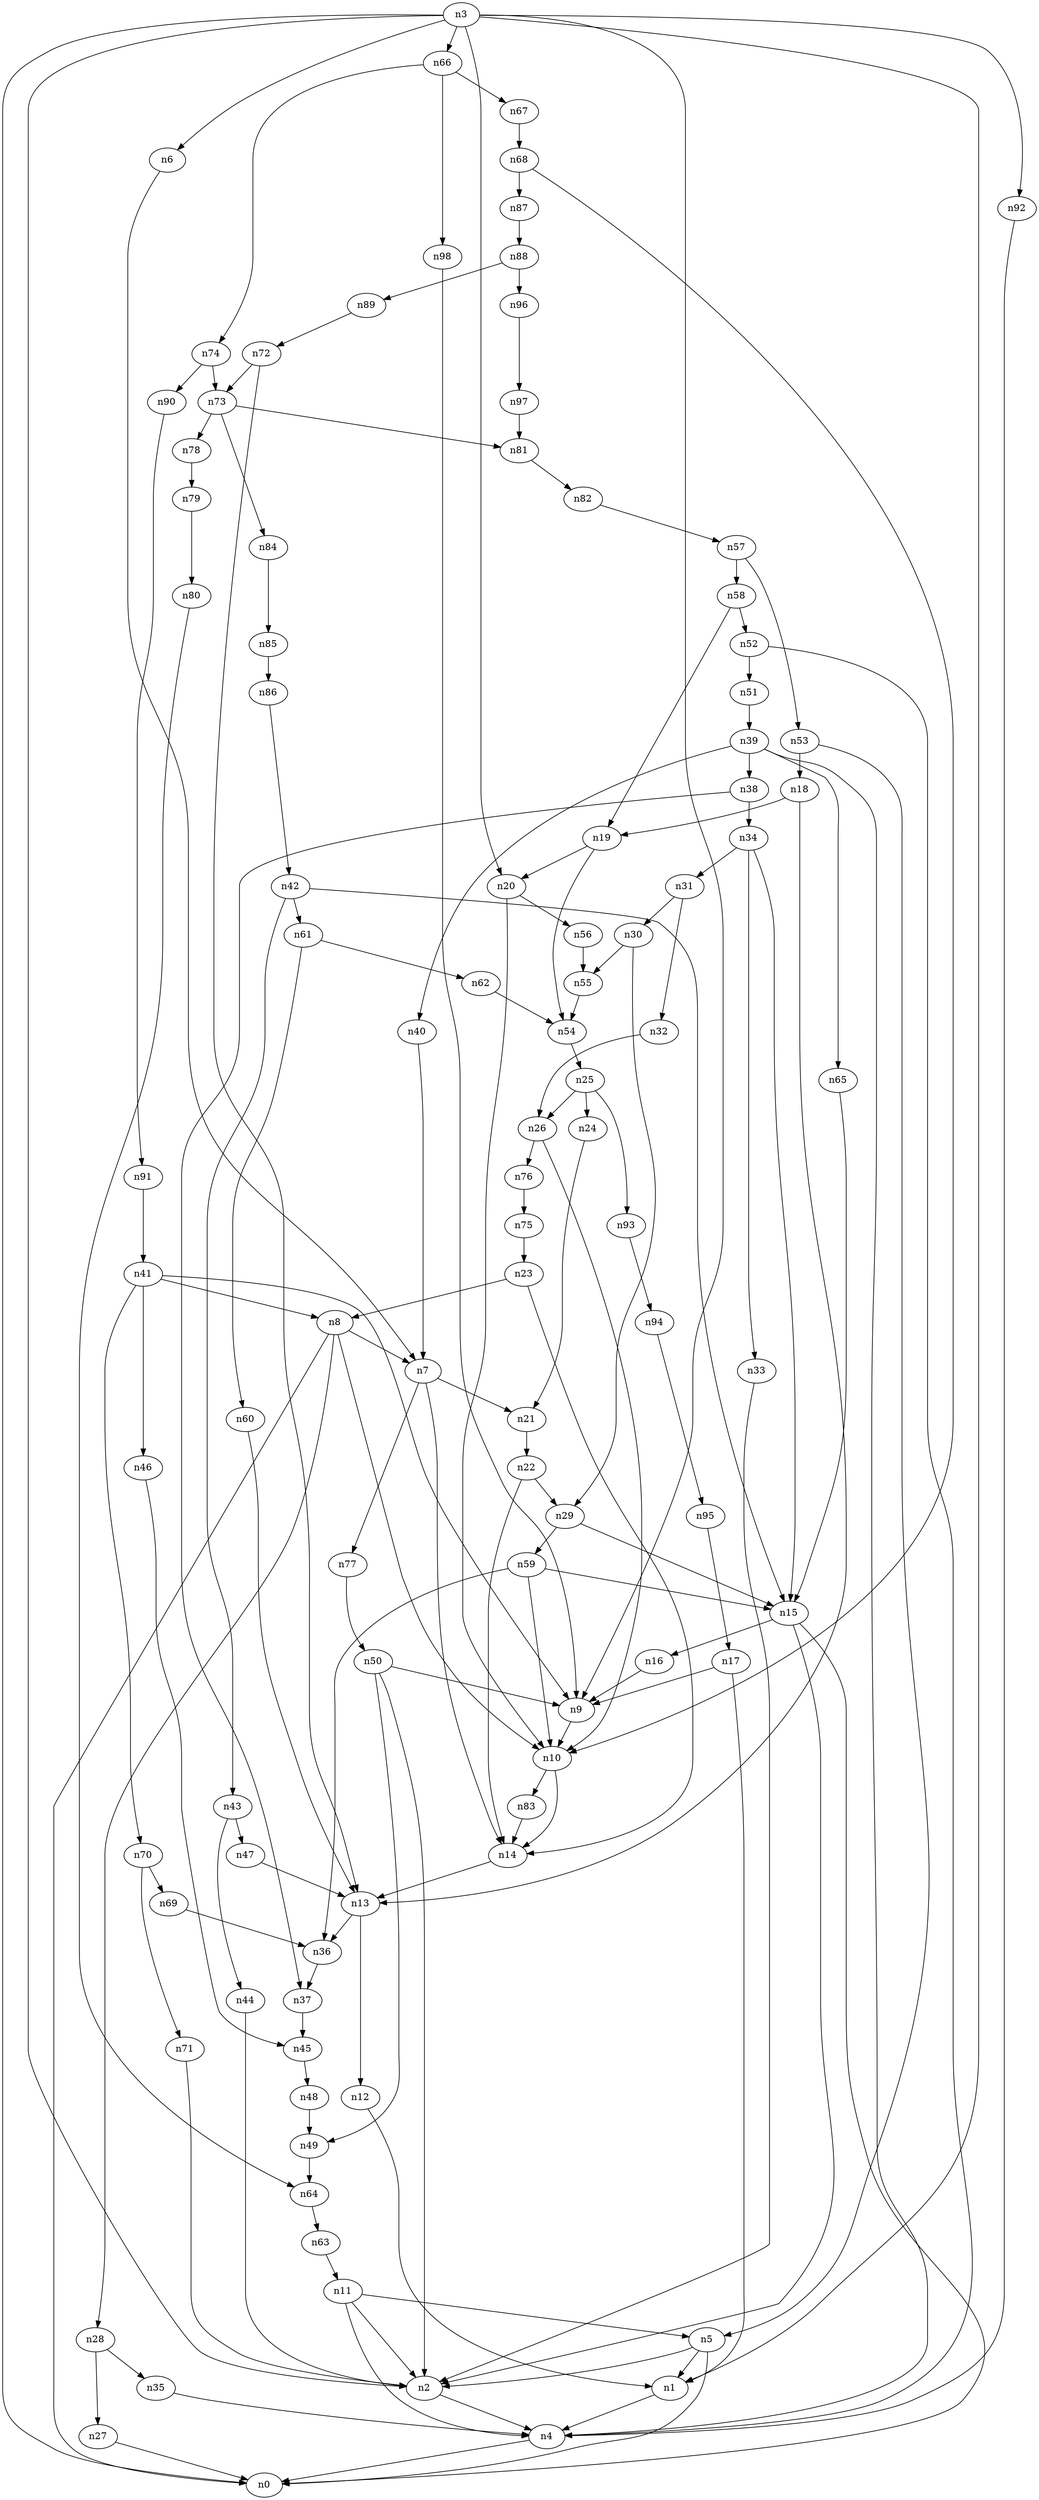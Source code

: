 digraph G {
	n1 -> n4	 [_graphml_id=e4];
	n2 -> n4	 [_graphml_id=e7];
	n3 -> n0	 [_graphml_id=e0];
	n3 -> n1	 [_graphml_id=e3];
	n3 -> n2	 [_graphml_id=e6];
	n3 -> n6	 [_graphml_id=e9];
	n3 -> n9	 [_graphml_id=e13];
	n3 -> n20	 [_graphml_id=e67];
	n3 -> n66	 [_graphml_id=e108];
	n3 -> n92	 [_graphml_id=e149];
	n4 -> n0	 [_graphml_id=e1];
	n5 -> n0	 [_graphml_id=e2];
	n5 -> n1	 [_graphml_id=e5];
	n5 -> n2	 [_graphml_id=e8];
	n6 -> n7	 [_graphml_id=e10];
	n7 -> n14	 [_graphml_id=e28];
	n7 -> n21	 [_graphml_id=e33];
	n7 -> n77	 [_graphml_id=e125];
	n8 -> n0	 [_graphml_id=e12];
	n8 -> n7	 [_graphml_id=e11];
	n8 -> n10	 [_graphml_id=e15];
	n8 -> n28	 [_graphml_id=e44];
	n9 -> n10	 [_graphml_id=e14];
	n10 -> n14	 [_graphml_id=e22];
	n10 -> n83	 [_graphml_id=e135];
	n11 -> n2	 [_graphml_id=e18];
	n11 -> n4	 [_graphml_id=e16];
	n11 -> n5	 [_graphml_id=e17];
	n12 -> n1	 [_graphml_id=e19];
	n13 -> n12	 [_graphml_id=e20];
	n13 -> n36	 [_graphml_id=e58];
	n14 -> n13	 [_graphml_id=e21];
	n15 -> n0	 [_graphml_id=e23];
	n15 -> n2	 [_graphml_id=e47];
	n15 -> n16	 [_graphml_id=e24];
	n16 -> n9	 [_graphml_id=e25];
	n17 -> n1	 [_graphml_id=e26];
	n17 -> n9	 [_graphml_id=e27];
	n18 -> n13	 [_graphml_id=e29];
	n18 -> n19	 [_graphml_id=e30];
	n19 -> n20	 [_graphml_id=e31];
	n19 -> n54	 [_graphml_id=e127];
	n20 -> n10	 [_graphml_id=e32];
	n20 -> n56	 [_graphml_id=e91];
	n21 -> n22	 [_graphml_id=e34];
	n22 -> n14	 [_graphml_id=e35];
	n22 -> n29	 [_graphml_id=e45];
	n23 -> n8	 [_graphml_id=e36];
	n23 -> n14	 [_graphml_id=e37];
	n24 -> n21	 [_graphml_id=e38];
	n25 -> n24	 [_graphml_id=e39];
	n25 -> n26	 [_graphml_id=e40];
	n25 -> n93	 [_graphml_id=e152];
	n26 -> n10	 [_graphml_id=e41];
	n26 -> n76	 [_graphml_id=e124];
	n27 -> n0	 [_graphml_id=e42];
	n28 -> n27	 [_graphml_id=e43];
	n28 -> n35	 [_graphml_id=e55];
	n29 -> n15	 [_graphml_id=e46];
	n29 -> n59	 [_graphml_id=e95];
	n30 -> n29	 [_graphml_id=e48];
	n30 -> n55	 [_graphml_id=e117];
	n31 -> n30	 [_graphml_id=e49];
	n31 -> n32	 [_graphml_id=e50];
	n32 -> n26	 [_graphml_id=e51];
	n33 -> n2	 [_graphml_id=e52];
	n34 -> n15	 [_graphml_id=e57];
	n34 -> n31	 [_graphml_id=e54];
	n34 -> n33	 [_graphml_id=e53];
	n35 -> n4	 [_graphml_id=e56];
	n36 -> n37	 [_graphml_id=e59];
	n37 -> n45	 [_graphml_id=e72];
	n38 -> n34	 [_graphml_id=e61];
	n38 -> n37	 [_graphml_id=e60];
	n39 -> n4	 [_graphml_id=e62];
	n39 -> n38	 [_graphml_id=e77];
	n39 -> n40	 [_graphml_id=e63];
	n39 -> n65	 [_graphml_id=e105];
	n40 -> n7	 [_graphml_id=e64];
	n41 -> n8	 [_graphml_id=e66];
	n41 -> n9	 [_graphml_id=e65];
	n41 -> n46	 [_graphml_id=e74];
	n41 -> n70	 [_graphml_id=e114];
	n42 -> n15	 [_graphml_id=e68];
	n42 -> n43	 [_graphml_id=e69];
	n42 -> n61	 [_graphml_id=e107];
	n43 -> n44	 [_graphml_id=e70];
	n43 -> n47	 [_graphml_id=e75];
	n44 -> n2	 [_graphml_id=e71];
	n45 -> n48	 [_graphml_id=e78];
	n46 -> n45	 [_graphml_id=e73];
	n47 -> n13	 [_graphml_id=e76];
	n48 -> n49	 [_graphml_id=e79];
	n49 -> n64	 [_graphml_id=e104];
	n50 -> n2	 [_graphml_id=e81];
	n50 -> n9	 [_graphml_id=e87];
	n50 -> n49	 [_graphml_id=e80];
	n51 -> n39	 [_graphml_id=e82];
	n52 -> n4	 [_graphml_id=e84];
	n52 -> n51	 [_graphml_id=e83];
	n53 -> n5	 [_graphml_id=e86];
	n53 -> n18	 [_graphml_id=e85];
	n54 -> n25	 [_graphml_id=e88];
	n55 -> n54	 [_graphml_id=e89];
	n56 -> n55	 [_graphml_id=e90];
	n57 -> n53	 [_graphml_id=e92];
	n57 -> n58	 [_graphml_id=e93];
	n58 -> n19	 [_graphml_id=e137];
	n58 -> n52	 [_graphml_id=e94];
	n59 -> n10	 [_graphml_id=e97];
	n59 -> n15	 [_graphml_id=e151];
	n59 -> n36	 [_graphml_id=e96];
	n60 -> n13	 [_graphml_id=e98];
	n61 -> n60	 [_graphml_id=e99];
	n61 -> n62	 [_graphml_id=e100];
	n62 -> n54	 [_graphml_id=e101];
	n63 -> n11	 [_graphml_id=e102];
	n64 -> n63	 [_graphml_id=e103];
	n65 -> n15	 [_graphml_id=e106];
	n66 -> n67	 [_graphml_id=e109];
	n66 -> n74	 [_graphml_id=e121];
	n66 -> n98	 [_graphml_id=e160];
	n67 -> n68	 [_graphml_id=e110];
	n68 -> n10	 [_graphml_id=e111];
	n68 -> n87	 [_graphml_id=e142];
	n69 -> n36	 [_graphml_id=e112];
	n70 -> n69	 [_graphml_id=e113];
	n70 -> n71	 [_graphml_id=e115];
	n71 -> n2	 [_graphml_id=e116];
	n72 -> n13	 [_graphml_id=e118];
	n72 -> n73	 [_graphml_id=e119];
	n73 -> n78	 [_graphml_id=e128];
	n73 -> n81	 [_graphml_id=e132];
	n73 -> n84	 [_graphml_id=e138];
	n74 -> n73	 [_graphml_id=e120];
	n74 -> n90	 [_graphml_id=e146];
	n75 -> n23	 [_graphml_id=e122];
	n76 -> n75	 [_graphml_id=e123];
	n77 -> n50	 [_graphml_id=e126];
	n78 -> n79	 [_graphml_id=e129];
	n79 -> n80	 [_graphml_id=e130];
	n80 -> n64	 [_graphml_id=e131];
	n81 -> n82	 [_graphml_id=e133];
	n82 -> n57	 [_graphml_id=e134];
	n83 -> n14	 [_graphml_id=e136];
	n84 -> n85	 [_graphml_id=e139];
	n85 -> n86	 [_graphml_id=e140];
	n86 -> n42	 [_graphml_id=e141];
	n87 -> n88	 [_graphml_id=e143];
	n88 -> n89	 [_graphml_id=e144];
	n88 -> n96	 [_graphml_id=e156];
	n89 -> n72	 [_graphml_id=e145];
	n90 -> n91	 [_graphml_id=e147];
	n91 -> n41	 [_graphml_id=e148];
	n92 -> n4	 [_graphml_id=e150];
	n93 -> n94	 [_graphml_id=e153];
	n94 -> n95	 [_graphml_id=e154];
	n95 -> n17	 [_graphml_id=e155];
	n96 -> n97	 [_graphml_id=e157];
	n97 -> n81	 [_graphml_id=e158];
	n98 -> n9	 [_graphml_id=e159];
}
